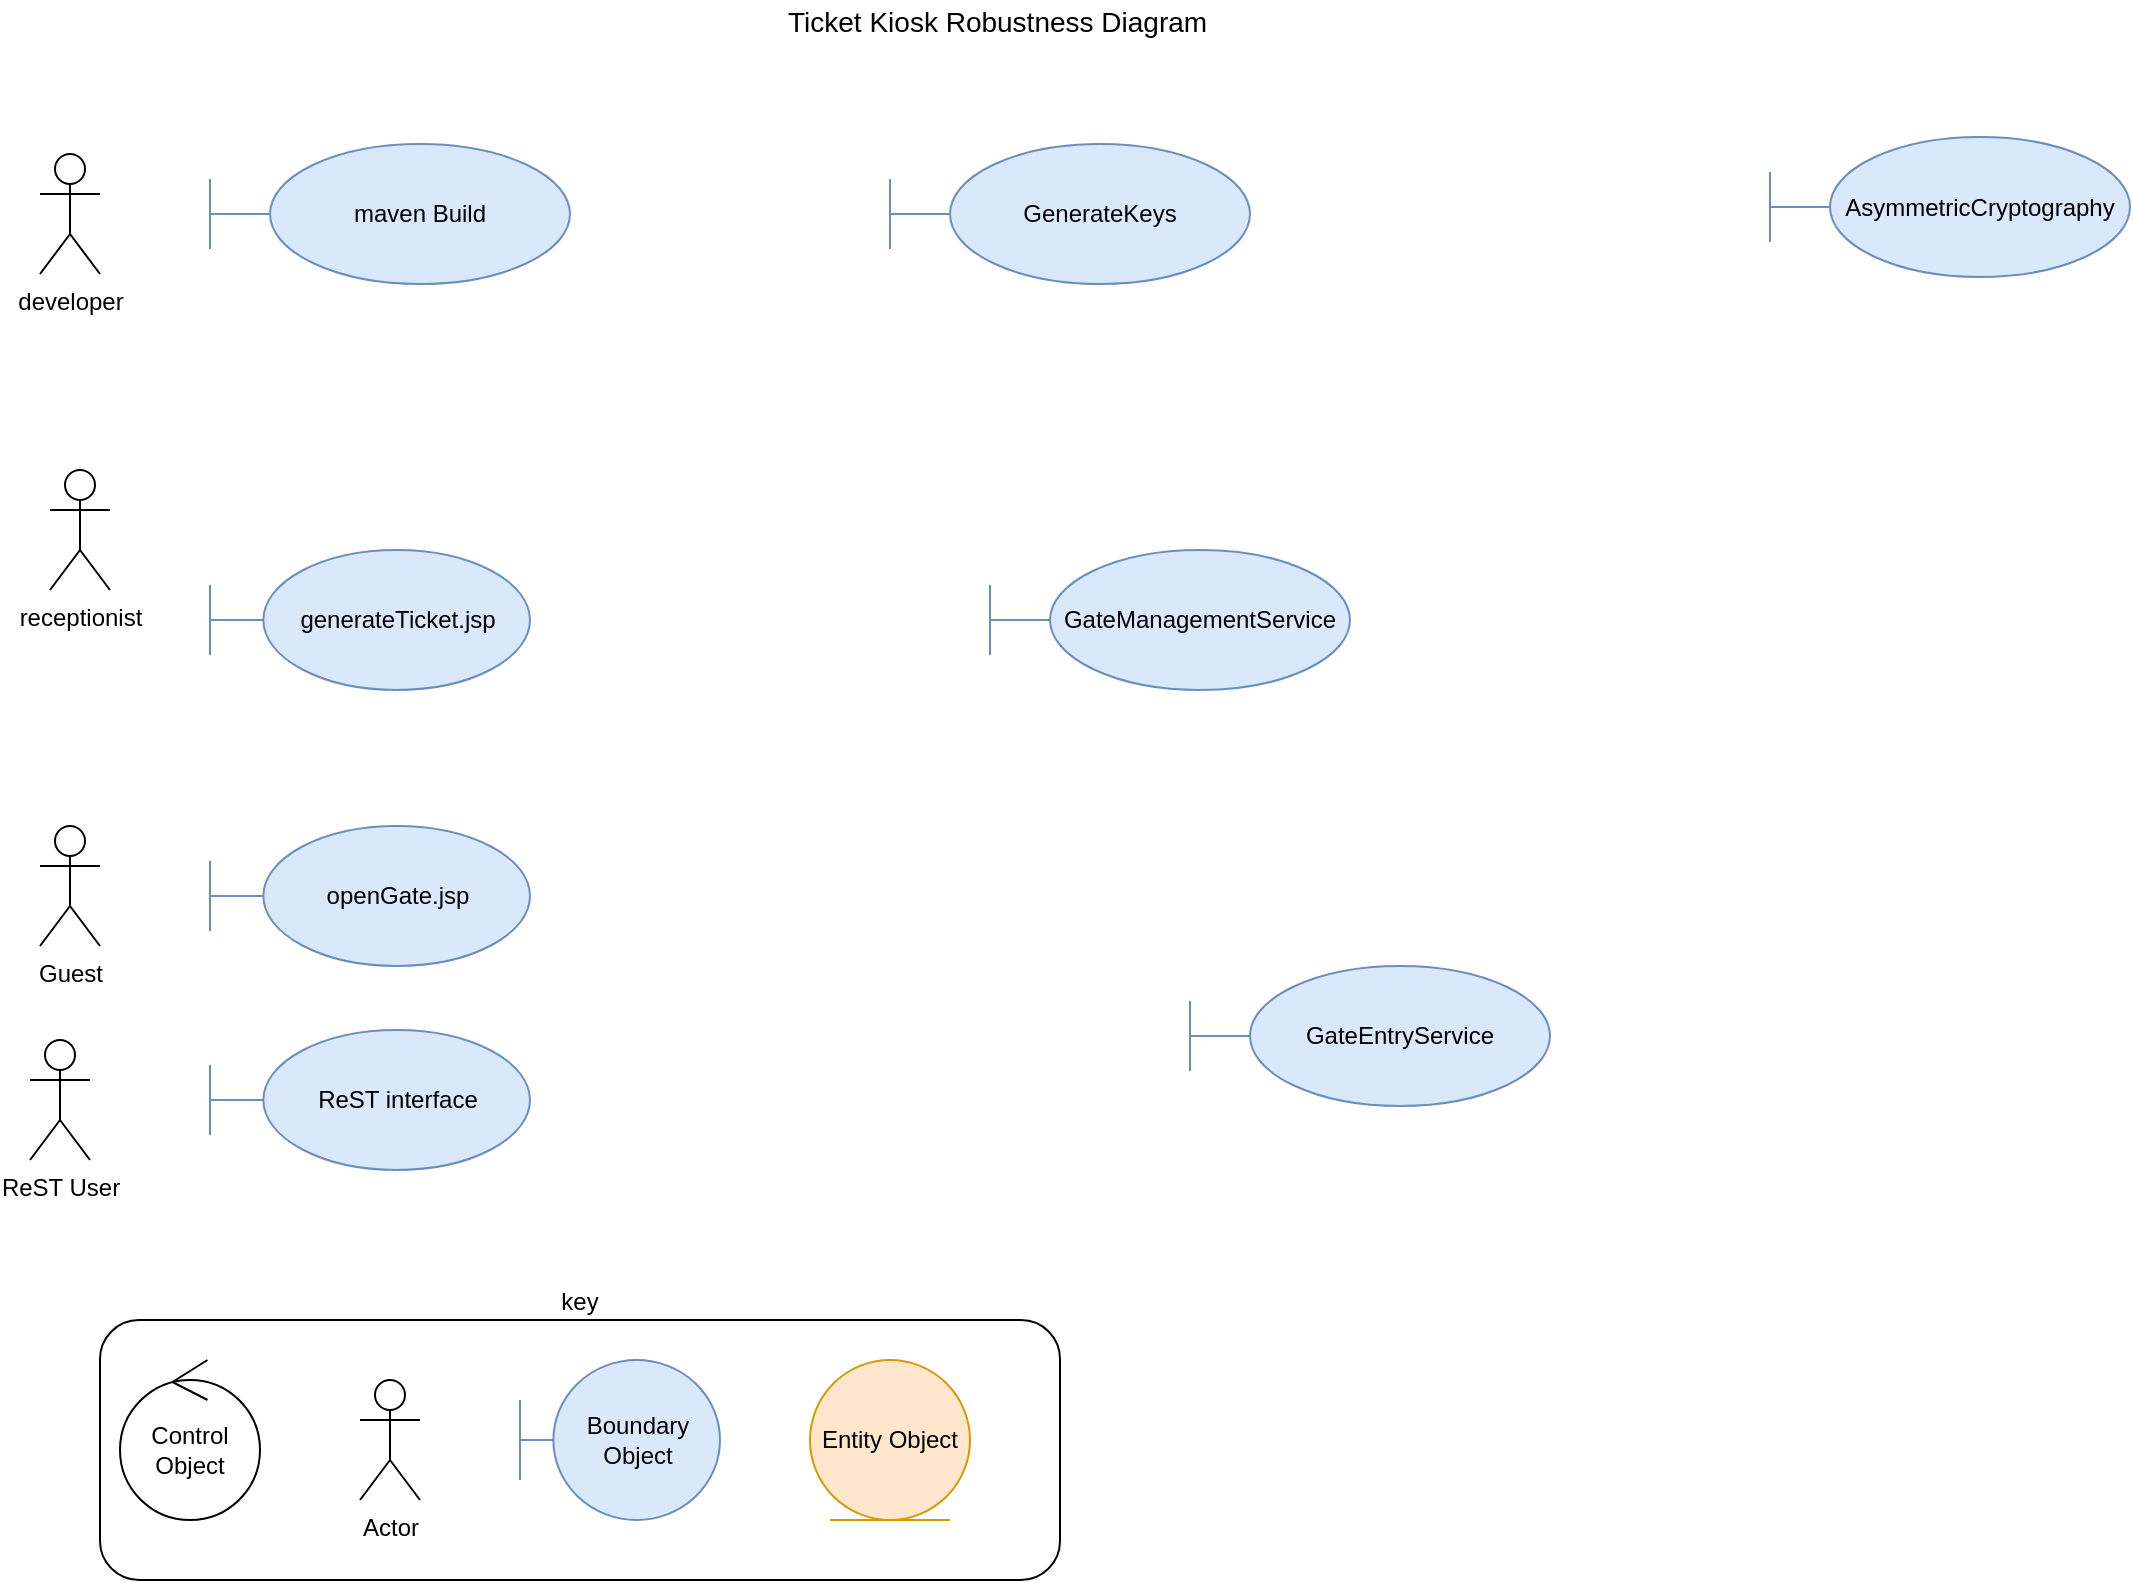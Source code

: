 <mxfile version="13.0.3" type="device"><diagram id="04a45fe4-77d9-99a5-3fdb-36b63ed5cee6" name="Page-1"><mxGraphModel dx="578" dy="354" grid="1" gridSize="10" guides="1" tooltips="1" connect="1" arrows="1" fold="1" page="1" pageScale="1" pageWidth="1169" pageHeight="827" background="#ffffff" math="0" shadow="0"><root><mxCell id="0"/><mxCell id="1" parent="0"/><mxCell id="15" value="key" style="rounded=1;whiteSpace=wrap;html=1;labelPosition=center;verticalLabelPosition=top;align=center;verticalAlign=bottom;" parent="1" vertex="1"><mxGeometry x="105" y="690" width="480" height="130" as="geometry"/></mxCell><mxCell id="11" value="Control Object" style="ellipse;shape=umlControl;whiteSpace=wrap;html=1;" parent="1" vertex="1"><mxGeometry x="115" y="710" width="70" height="80" as="geometry"/></mxCell><mxCell id="12" value="Actor" style="shape=umlActor;verticalLabelPosition=bottom;labelBackgroundColor=#ffffff;verticalAlign=top;html=1;" parent="1" vertex="1"><mxGeometry x="235" y="720" width="30" height="60" as="geometry"/></mxCell><mxCell id="13" value="Boundary Object" style="shape=umlBoundary;whiteSpace=wrap;html=1;fillColor=#dae8fc;strokeColor=#6c8ebf;" parent="1" vertex="1"><mxGeometry x="315" y="710" width="100" height="80" as="geometry"/></mxCell><mxCell id="14" value="Entity Object" style="ellipse;shape=umlEntity;whiteSpace=wrap;html=1;fillColor=#ffe6cc;strokeColor=#d79b00;" parent="1" vertex="1"><mxGeometry x="460" y="710" width="80" height="80" as="geometry"/></mxCell><mxCell id="53" value="GateManagementService" style="shape=umlBoundary;whiteSpace=wrap;html=1;fillColor=#dae8fc;strokeColor=#6c8ebf;" parent="1" vertex="1"><mxGeometry x="550" y="305" width="180" height="70" as="geometry"/></mxCell><mxCell id="161" value="Ticket Kiosk Robustness Diagram" style="text;html=1;resizable=0;points=[];autosize=1;align=left;verticalAlign=top;spacingTop=-4;fontSize=14;" parent="1" vertex="1"><mxGeometry x="447" y="30" width="190" height="20" as="geometry"/></mxCell><mxCell id="3gwoYLyfr72Q69Z7RmqG-161" value="receptionist" style="shape=umlActor;verticalLabelPosition=bottom;labelBackgroundColor=#ffffff;verticalAlign=top;html=1;" parent="1" vertex="1"><mxGeometry x="80" y="265" width="30" height="60" as="geometry"/></mxCell><mxCell id="3gwoYLyfr72Q69Z7RmqG-164" value="Guest" style="shape=umlActor;verticalLabelPosition=bottom;labelBackgroundColor=#ffffff;verticalAlign=top;html=1;" parent="1" vertex="1"><mxGeometry x="75" y="443" width="30" height="60" as="geometry"/></mxCell><mxCell id="3gwoYLyfr72Q69Z7RmqG-162" value="ReST User" style="shape=umlActor;verticalLabelPosition=bottom;labelBackgroundColor=#ffffff;verticalAlign=top;html=1;" parent="1" vertex="1"><mxGeometry x="70" y="550" width="30" height="60" as="geometry"/></mxCell><mxCell id="3gwoYLyfr72Q69Z7RmqG-163" value="developer" style="shape=umlActor;verticalLabelPosition=bottom;labelBackgroundColor=#ffffff;verticalAlign=top;html=1;" parent="1" vertex="1"><mxGeometry x="75" y="107" width="30" height="60" as="geometry"/></mxCell><mxCell id="3gwoYLyfr72Q69Z7RmqG-173" value="openGate.jsp" style="shape=umlBoundary;whiteSpace=wrap;html=1;fillColor=#dae8fc;strokeColor=#6c8ebf;" parent="1" vertex="1"><mxGeometry x="160" y="443" width="160" height="70" as="geometry"/></mxCell><mxCell id="3gwoYLyfr72Q69Z7RmqG-174" value="generateTicket.jsp" style="shape=umlBoundary;whiteSpace=wrap;html=1;fillColor=#dae8fc;strokeColor=#6c8ebf;" parent="1" vertex="1"><mxGeometry x="160" y="305" width="160" height="70" as="geometry"/></mxCell><mxCell id="3gwoYLyfr72Q69Z7RmqG-175" value="GateEntryService" style="shape=umlBoundary;whiteSpace=wrap;html=1;fillColor=#dae8fc;strokeColor=#6c8ebf;" parent="1" vertex="1"><mxGeometry x="650" y="513" width="180" height="70" as="geometry"/></mxCell><mxCell id="3gwoYLyfr72Q69Z7RmqG-176" value="GenerateKeys" style="shape=umlBoundary;whiteSpace=wrap;html=1;fillColor=#dae8fc;strokeColor=#6c8ebf;" parent="1" vertex="1"><mxGeometry x="500" y="102" width="180" height="70" as="geometry"/></mxCell><mxCell id="3gwoYLyfr72Q69Z7RmqG-177" value="AsymmetricCryptography" style="shape=umlBoundary;whiteSpace=wrap;html=1;fillColor=#dae8fc;strokeColor=#6c8ebf;" parent="1" vertex="1"><mxGeometry x="940" y="98.5" width="180" height="70" as="geometry"/></mxCell><mxCell id="3gwoYLyfr72Q69Z7RmqG-180" value="maven Build" style="shape=umlBoundary;whiteSpace=wrap;html=1;fillColor=#dae8fc;strokeColor=#6c8ebf;" parent="1" vertex="1"><mxGeometry x="160" y="102" width="180" height="70" as="geometry"/></mxCell><mxCell id="3gwoYLyfr72Q69Z7RmqG-197" value="ReST interface" style="shape=umlBoundary;whiteSpace=wrap;html=1;fillColor=#dae8fc;strokeColor=#6c8ebf;" parent="1" vertex="1"><mxGeometry x="160" y="545" width="160" height="70" as="geometry"/></mxCell></root></mxGraphModel></diagram></mxfile>